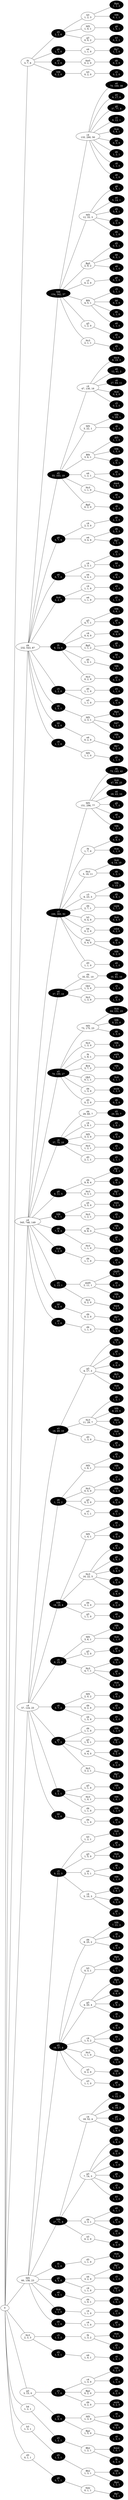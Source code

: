 graph ChessOpenings {
	rankdir="LR";
	1 [label = "f4
3, 7, 6"]; 
	2 [label = "d5
2, 2, 6", style = filled, fillcolor = black, fontcolor = white]; 
	3 [label = "b3
1, 2, 3"]; 
	4 [label = "Bg4
1, 1, 2", style = filled, fillcolor = black, fontcolor = white]; 
	204 [label = "d4
232, 543, 87"]; 
	205 [label = "Nf6
154, 342, 57", style = filled, fillcolor = black, fontcolor = white]; 
	206 [label = "c4
133, 290, 50"]; 
	207 [label = "e6
70, 169, 38", style = filled, fillcolor = black, fontcolor = white]; 
	467 [label = "e4
345, 746, 149"]; 
	468 [label = "c5
166, 360, 92", style = filled, fillcolor = black, fontcolor = white]; 
	469 [label = "Nf3
151, 296, 77"]; 
	470 [label = "d6
73, 143, 42", style = filled, fillcolor = black, fontcolor = white]; 
	613 [label = "Nc6
47, 99, 25", style = filled, fillcolor = black, fontcolor = white]; 
	803 [label = "d5
55, 163, 19", style = filled, fillcolor = black, fontcolor = white]; 
	804 [label = "c4
47, 130, 16"]; 
	805 [label = "dxc4
8, 19, 3", style = filled, fillcolor = black, fontcolor = white]; 
	1039 [label = "e6
12, 41, 2", style = filled, fillcolor = black, fontcolor = white]; 
	1192 [label = "e5
9, 17, 0", style = filled, fillcolor = black, fontcolor = white]; 
	1426 [label = "c6
27, 64, 11", style = filled, fillcolor = black, fontcolor = white]; 
	1955 [label = "e6
37, 67, 10", style = filled, fillcolor = black, fontcolor = white]; 
	1956 [label = "d4
35, 61, 10"]; 
	1957 [label = "d5
35, 61, 10", style = filled, fillcolor = black, fontcolor = white]; 
	2153 [label = "e5
79, 199, 27", style = filled, fillcolor = black, fontcolor = white]; 
	2154 [label = "Nf3
73, 175, 23"]; 
	2155 [label = "Nc6
64, 151, 23", style = filled, fillcolor = black, fontcolor = white]; 
	2450 [label = "c4
57, 124, 25"]; 
	2451 [label = "e5
18, 49, 10", style = filled, fillcolor = black, fontcolor = white]; 
	2452 [label = "g3
6, 17, 3"]; 
	2453 [label = "Nf6
3, 7, 2", style = filled, fillcolor = black, fontcolor = white]; 
	2729 [label = "g6
37, 77, 9", style = filled, fillcolor = black, fontcolor = white]; 
	2905 [label = "f4
1, 7, 0"]; 
	2906 [label = "d5
0, 6, 0", style = filled, fillcolor = black, fontcolor = white]; 
	3574 [label = "Nf3
60, 156, 23"]; 
	3575 [label = "c5
9, 22, 5", style = filled, fillcolor = black, fontcolor = white]; 
	3576 [label = "b3
1, 2, 1"]; 
	3577 [label = "Nc6
1, 2, 1", style = filled, fillcolor = black, fontcolor = white]; 
	3879 [label = "c6
37, 75, 10", style = filled, fillcolor = black, fontcolor = white]; 
	3880 [label = "d4
29, 60, 7"]; 
	3881 [label = "d5
29, 60, 7", style = filled, fillcolor = black, fontcolor = white]; 
	4783 [label = "d5
16, 57, 9", style = filled, fillcolor = black, fontcolor = white]; 
	4784 [label = "d4
9, 25, 2"]; 
	4785 [label = "Nf6
7, 21, 2", style = filled, fillcolor = black, fontcolor = white]; 
	5904 [label = "e6
28, 43, 10", style = filled, fillcolor = black, fontcolor = white]; 
	6354 [label = "c4
2, 9, 1"]; 
	6355 [label = "d5
2, 9, 1", style = filled, fillcolor = black, fontcolor = white]; 
	6518 [label = "Nf6
27, 71, 8", style = filled, fillcolor = black, fontcolor = white]; 
	6519 [label = "c4
18, 52, 4"]; 
	6520 [label = "c5
4, 12, 2", style = filled, fillcolor = black, fontcolor = white]; 
	6670 [label = "g6
5, 7, 4", style = filled, fillcolor = black, fontcolor = white]; 
	6671 [label = "c4
2, 3, 0"]; 
	6672 [label = "d6
2, 2, 0", style = filled, fillcolor = black, fontcolor = white]; 
	7122 [label = "Nc3
2, 3, 3"]; 
	7123 [label = "c5
1, 3, 2", style = filled, fillcolor = black, fontcolor = white]; 
	7124 [label = "f4
1, 3, 2"]; 
	7125 [label = "Nc6
0, 1, 1", style = filled, fillcolor = black, fontcolor = white]; 
	8046 [label = "Nc3
1, 3, 0"]; 
	8047 [label = "Nf6
1, 3, 0", style = filled, fillcolor = black, fontcolor = white]; 
	8404 [label = "e6
5, 7, 2", style = filled, fillcolor = black, fontcolor = white]; 
	8405 [label = "c4
2, 3, 1"]; 
	8406 [label = "d5
1, 2, 1", style = filled, fillcolor = black, fontcolor = white]; 
	9749 [label = "Nf3
12, 33, 3"]; 
	9750 [label = "g6
1, 8, 1", style = filled, fillcolor = black, fontcolor = white]; 
	11040 [label = "Nf3
3, 22, 1"]; 
	11041 [label = "Nf6
3, 20, 1", style = filled, fillcolor = black, fontcolor = white]; 
	12015 [label = "Nf6
8, 21, 0", style = filled, fillcolor = black, fontcolor = white]; 
	12930 [label = "Qe2
1, 3, 0"]; 
	12931 [label = "c5
1, 3, 0", style = filled, fillcolor = black, fontcolor = white]; 
	14052 [label = "f4
1, 8, 1"]; 
	14053 [label = "exf4
1, 8, 1", style = filled, fillcolor = black, fontcolor = white]; 
	15983 [label = "g6
2, 1, 1", style = filled, fillcolor = black, fontcolor = white]; 
	16576 [label = "Nc3
5, 16, 11"]; 
	16577 [label = "Nc6
4, 14, 10", style = filled, fillcolor = black, fontcolor = white]; 
	18190 [label = "Nf6
0, 1, 1", style = filled, fillcolor = black, fontcolor = white]; 
	19812 [label = "Nf3
1, 0, 1"]; 
	19813 [label = "g6
1, 0, 1", style = filled, fillcolor = black, fontcolor = white]; 
	20368 [label = "c3
6, 23, 3"]; 
	20369 [label = "Nf6
3, 15, 2", style = filled, fillcolor = black, fontcolor = white]; 
	20852 [label = "Nc6
0, 4, 0", style = filled, fillcolor = black, fontcolor = white]; 
	21928 [label = "g3
0, 0, 2"]; 
	21929 [label = "h5
0, 0, 2", style = filled, fillcolor = black, fontcolor = white]; 
	22731 [label = "g3
7, 14, 3"]; 
	22732 [label = "d5
2, 4, 2", style = filled, fillcolor = black, fontcolor = white]; 
	22786 [label = "e6
1, 14, 2", style = filled, fillcolor = black, fontcolor = white]; 
	22787 [label = "Nf3
1, 6, 1"]; 
	22788 [label = "d5
0, 5, 1", style = filled, fillcolor = black, fontcolor = white]; 
	24257 [label = "e4
3, 4, 4"]; 
	24258 [label = "d6
2, 3, 3", style = filled, fillcolor = black, fontcolor = white]; 
	27496 [label = "c5
9, 12, 1", style = filled, fillcolor = black, fontcolor = white]; 
	27728 [label = "g3
1, 5, 0"]; 
	27729 [label = "g6
1, 3, 0", style = filled, fillcolor = black, fontcolor = white]; 
	29410 [label = "g3
3, 15, 0"]; 
	29411 [label = "e5
1, 7, 0", style = filled, fillcolor = black, fontcolor = white]; 
	29412 [label = "c4
1, 3, 0"]; 
	29413 [label = "Nf6
0, 2, 0", style = filled, fillcolor = black, fontcolor = white]; 
	31373 [label = "Bg5
2, 9, 2"]; 
	31374 [label = "d5
0, 5, 1", style = filled, fillcolor = black, fontcolor = white]; 
	31737 [label = "b3
0, 3, 1"]; 
	31738 [label = "Bg4
0, 2, 0", style = filled, fillcolor = black, fontcolor = white]; 
	32049 [label = "g3
4, 20, 4"]; 
	32050 [label = "Bg4
2, 3, 1", style = filled, fillcolor = black, fontcolor = white]; 
	32909 [label = "Nf3
3, 3, 0"]; 
	32910 [label = "d5
3, 3, 0", style = filled, fillcolor = black, fontcolor = white]; 
	34264 [label = "d5
2, 8, 0", style = filled, fillcolor = black, fontcolor = white]; 
	34265 [label = "Nf3
1, 3, 0"]; 
	34266 [label = "c6
1, 1, 0", style = filled, fillcolor = black, fontcolor = white]; 
	35086 [label = "Nf6
18, 29, 6", style = filled, fillcolor = black, fontcolor = white]; 
	35087 [label = "Nf3
1, 4, 1"]; 
	35088 [label = "e6
1, 2, 1", style = filled, fillcolor = black, fontcolor = white]; 
	35326 [label = "e4
2, 5, 1"]; 
	35327 [label = "d6
1, 4, 1", style = filled, fillcolor = black, fontcolor = white]; 
	36186 [label = "e6
6, 18, 2", style = filled, fillcolor = black, fontcolor = white]; 
	36759 [label = "g6
9, 11, 5", style = filled, fillcolor = black, fontcolor = white]; 
	36760 [label = "d4
9, 8, 4"]; 
	36761 [label = "Bg7
7, 8, 2", style = filled, fillcolor = black, fontcolor = white]; 
	36966 [label = "g6
7, 13, 0", style = filled, fillcolor = black, fontcolor = white]; 
	37379 [label = "Nc3
16, 22, 5"]; 
	37380 [label = "e5
4, 6, 2", style = filled, fillcolor = black, fontcolor = white]; 
	38569 [label = "Nc3
11, 29, 7"]; 
	38570 [label = "d6
1, 2, 1", style = filled, fillcolor = black, fontcolor = white]; 
	39307 [label = "d4
2, 7, 1"]; 
	39308 [label = "cxd4
2, 7, 1", style = filled, fillcolor = black, fontcolor = white]; 
	40466 [label = "g6
5, 6, 3", style = filled, fillcolor = black, fontcolor = white]; 
	40839 [label = "Nf6
8, 25, 6", style = filled, fillcolor = black, fontcolor = white]; 
	41057 [label = "Nf6
6, 7, 1", style = filled, fillcolor = black, fontcolor = white]; 
	41058 [label = "e5
5, 5, 0"]; 
	41059 [label = "Nd5
5, 5, 0", style = filled, fillcolor = black, fontcolor = white]; 
	42845 [label = "Nc3
1, 3, 0"]; 
	42846 [label = "d5
1, 3, 0", style = filled, fillcolor = black, fontcolor = white]; 
	44164 [label = "b4
1, 2, 1"]; 
	44165 [label = "e5
1, 2, 1", style = filled, fillcolor = black, fontcolor = white]; 
	44166 [label = "Bb2
1, 2, 1"]; 
	44167 [label = "Bxb4
1, 0, 1", style = filled, fillcolor = black, fontcolor = white]; 
	45198 [label = "Nc6
5, 8, 1", style = filled, fillcolor = black, fontcolor = white]; 
	45619 [label = "c5
8, 15, 2", style = filled, fillcolor = black, fontcolor = white]; 
	45620 [label = "Nf3
3, 6, 1"]; 
	45621 [label = "Nf6
2, 5, 1", style = filled, fillcolor = black, fontcolor = white]; 
	47368 [label = "c3
0, 2, 0"]; 
	47369 [label = "g6
0, 2, 0", style = filled, fillcolor = black, fontcolor = white]; 
	47685 [label = "e6
5, 14, 1", style = filled, fillcolor = black, fontcolor = white]; 
	47866 [label = "Bb4
1, 1, 0", style = filled, fillcolor = black, fontcolor = white]; 
	48400 [label = "c6
3, 7, 2", style = filled, fillcolor = black, fontcolor = white]; 
	48401 [label = "Nf3
2, 0, 2"]; 
	48402 [label = "d5
2, 0, 2", style = filled, fillcolor = black, fontcolor = white]; 
	48577 [label = "d6
7, 9, 3", style = filled, fillcolor = black, fontcolor = white]; 
	48578 [label = "d4
6, 8, 3"]; 
	48579 [label = "Nf6
5, 8, 2", style = filled, fillcolor = black, fontcolor = white]; 
	48740 [label = "g3
1, 2, 0"]; 
	48741 [label = "g6
1, 2, 0", style = filled, fillcolor = black, fontcolor = white]; 
	49094 [label = "b6
0, 2, 0", style = filled, fillcolor = black, fontcolor = white]; 
	51199 [label = "b6
1, 9, 0", style = filled, fillcolor = black, fontcolor = white]; 
	52709 [label = "c5
3, 4, 0", style = filled, fillcolor = black, fontcolor = white]; 
	53112 [label = "Nc3
4, 7, 1"]; 
	53113 [label = "Nf6
2, 3, 1", style = filled, fillcolor = black, fontcolor = white]; 
	54922 [label = "g6
1, 3, 0", style = filled, fillcolor = black, fontcolor = white]; 
	55918 [label = "d4
0, 2, 0"]; 
	55919 [label = "d5
0, 2, 0", style = filled, fillcolor = black, fontcolor = white]; 
	56623 [label = "b6
1, 1, 0", style = filled, fillcolor = black, fontcolor = white]; 
	56935 [label = "d6
2, 0, 2", style = filled, fillcolor = black, fontcolor = white]; 
	57284 [label = "Nc6
2, 2, 0", style = filled, fillcolor = black, fontcolor = white]; 
	57285 [label = "c4
1, 1, 0"]; 
	57286 [label = "e5
1, 1, 0", style = filled, fillcolor = black, fontcolor = white]; 
	57852 [label = "Bf4
4, 5, 1"]; 
	57853 [label = "c5
2, 1, 1", style = filled, fillcolor = black, fontcolor = white]; 
	58035 [label = "b6
0, 3, 1", style = filled, fillcolor = black, fontcolor = white]; 
	58247 [label = "Bc4
3, 7, 2"]; 
	58248 [label = "Nf6
3, 7, 2", style = filled, fillcolor = black, fontcolor = white]; 
	58788 [label = "b6
0, 2, 0", style = filled, fillcolor = black, fontcolor = white]; 
	59225 [label = "d6
1, 1, 0", style = filled, fillcolor = black, fontcolor = white]; 
	61099 [label = "e4
3, 4, 1"]; 
	61100 [label = "d5
3, 4, 1", style = filled, fillcolor = black, fontcolor = white]; 
	66968 [label = "Nc3
1, 2, 1"]; 
	66969 [label = "d5
1, 2, 1", style = filled, fillcolor = black, fontcolor = white]; 
	69350 [label = "Nc6
1, 2, 0", style = filled, fillcolor = black, fontcolor = white]; 
	69351 [label = "d4
1, 1, 0"]; 
	69352 [label = "d5
1, 1, 0", style = filled, fillcolor = black, fontcolor = white]; 
	70486 [label = "c6
0, 2, 0", style = filled, fillcolor = black, fontcolor = white]; 
	71086 [label = "f5
6, 14, 4", style = filled, fillcolor = black, fontcolor = white]; 
	71087 [label = "g3
4, 7, 1"]; 
	71088 [label = "Nf6
3, 6, 1", style = filled, fillcolor = black, fontcolor = white]; 
	72975 [label = "Bg7
1, 1, 1", style = filled, fillcolor = black, fontcolor = white]; 
	74516 [label = "Nc3
0, 3, 1"]; 
	74517 [label = "Bg7
0, 3, 1", style = filled, fillcolor = black, fontcolor = white]; 
	77035 [label = "d5
1, 0, 1", style = filled, fillcolor = black, fontcolor = white]; 
	77036 [label = "e4
1, 0, 1"]; 
	77037 [label = "c6
1, 0, 1", style = filled, fillcolor = black, fontcolor = white]; 
	80414 [label = "c4
5, 10, 3"]; 
	80415 [label = "Nc6
2, 6, 2", style = filled, fillcolor = black, fontcolor = white]; 
	80717 [label = "g6
1, 0, 1", style = filled, fillcolor = black, fontcolor = white]; 
	83159 [label = "h3
0, 4, 0"]; 
	83160 [label = "Nc6
0, 4, 0", style = filled, fillcolor = black, fontcolor = white]; 
	83382 [label = "Nc6
1, 1, 0", style = filled, fillcolor = black, fontcolor = white]; 
	84067 [label = "d5
1, 2, 1", style = filled, fillcolor = black, fontcolor = white]; 
	89258 [label = "d5
3, 8, 1", style = filled, fillcolor = black, fontcolor = white]; 
	89765 [label = "Bf4
3, 6, 1"]; 
	89766 [label = "Bf5
1, 1, 0", style = filled, fillcolor = black, fontcolor = white]; 
	91358 [label = "c6
0, 2, 0", style = filled, fillcolor = black, fontcolor = white]; 
	91518 [label = "g6
1, 7, 0", style = filled, fillcolor = black, fontcolor = white]; 
	107833 [label = "Bg2
1, 5, 0"]; 
	107834 [label = "c6
1, 5, 0", style = filled, fillcolor = black, fontcolor = white]; 
	109382 [label = "d4
2, 3, 1"]; 
	109383 [label = "e6
0, 1, 1", style = filled, fillcolor = black, fontcolor = white]; 
	109657 [label = "d5
2, 13, 1", style = filled, fillcolor = black, fontcolor = white]; 
	109658 [label = "exd5
2, 11, 1"]; 
	109659 [label = "Qxd5
2, 7, 1", style = filled, fillcolor = black, fontcolor = white]; 
	111838 [label = "c6
0, 6, 0", style = filled, fillcolor = black, fontcolor = white]; 
	116735 [label = "d3
2, 1, 1"]; 
	116736 [label = "d5
2, 1, 1", style = filled, fillcolor = black, fontcolor = white]; 
	116922 [label = "g6
5, 7, 2", style = filled, fillcolor = black, fontcolor = white]; 
	116923 [label = "d4
1, 1, 0"]; 
	116924 [label = "Nf6
1, 1, 0", style = filled, fillcolor = black, fontcolor = white]; 
	117729 [label = "b6
0, 3, 0", style = filled, fillcolor = black, fontcolor = white]; 
	117859 [label = "e6
2, 1, 0", style = filled, fillcolor = black, fontcolor = white]; 
	118480 [label = "c4
1, 5, 2"]; 
	118481 [label = "c6
0, 2, 0", style = filled, fillcolor = black, fontcolor = white]; 
	118951 [label = "c4
0, 4, 0"]; 
	118952 [label = "Nf6
0, 4, 0", style = filled, fillcolor = black, fontcolor = white]; 
	120074 [label = "d6
1, 2, 1", style = filled, fillcolor = black, fontcolor = white]; 
	121732 [label = "Nc6
1, 1, 0", style = filled, fillcolor = black, fontcolor = white]; 
	122281 [label = "Nf6
3, 3, 0", style = filled, fillcolor = black, fontcolor = white]; 
	123602 [label = "b3
1, 3, 1"]; 
	123603 [label = "d5
1, 3, 1", style = filled, fillcolor = black, fontcolor = white]; 
	123604 [label = "Bb2
1, 3, 1"]; 
	123605 [label = "Nf6
0, 2, 0", style = filled, fillcolor = black, fontcolor = white]; 
	124056 [label = "g3
1, 0, 1"]; 
	124057 [label = "Bg7
1, 0, 1", style = filled, fillcolor = black, fontcolor = white]; 
	125471 [label = "Nf6
1, 5, 0", style = filled, fillcolor = black, fontcolor = white]; 
	128131 [label = "Nc3
1, 1, 0"]; 
	128132 [label = "Nf6
1, 1, 0", style = filled, fillcolor = black, fontcolor = white]; 
	128368 [label = "g3
1, 2, 0"]; 
	128369 [label = "d5
1, 1, 0", style = filled, fillcolor = black, fontcolor = white]; 
	130455 [label = "d4
1, 1, 2", style = filled, fillcolor = black, fontcolor = white]; 
	130668 [label = "Qh5
0, 1, 1"]; 
	130669 [label = "Nc6
0, 1, 1", style = filled, fillcolor = black, fontcolor = white]; 
	131664 [label = "Bg5
1, 1, 2"]; 
	131665 [label = "g6
1, 0, 1", style = filled, fillcolor = black, fontcolor = white]; 
	131833 [label = "f5
1, 1, 0", style = filled, fillcolor = black, fontcolor = white]; 
	131834 [label = "d3
1, 1, 0"]; 
	131835 [label = "Nc6
1, 1, 0", style = filled, fillcolor = black, fontcolor = white]; 
	132330 [label = "d3
0, 1, 1"]; 
	132331 [label = "g6
0, 1, 1", style = filled, fillcolor = black, fontcolor = white]; 
	132332 [label = "Nd2
0, 1, 1"]; 
	132333 [label = "Bg7
0, 1, 1", style = filled, fillcolor = black, fontcolor = white]; 
	132665 [label = "c5
1, 0, 1", style = filled, fillcolor = black, fontcolor = white]; 
	133184 [label = "d3
1, 3, 0"]; 
	133185 [label = "g6
1, 3, 0", style = filled, fillcolor = black, fontcolor = white]; 
	134856 [label = "c6
1, 1, 0", style = filled, fillcolor = black, fontcolor = white]; 
	135428 [label = "d5
1, 0, 1"]; 
	135429 [label = "Nf6
1, 0, 1", style = filled, fillcolor = black, fontcolor = white]; 
	136056 [label = "d4
1, 3, 0"]; 
	136057 [label = "exd4
1, 3, 0", style = filled, fillcolor = black, fontcolor = white]; 
	137649 [label = "e6
1, 1, 0", style = filled, fillcolor = black, fontcolor = white]; 
	137873 [label = "Nc3
1, 2, 1"]; 
	137874 [label = "d5
1, 2, 1", style = filled, fillcolor = black, fontcolor = white]; 
	138107 [label = "c6
0, 2, 0", style = filled, fillcolor = black, fontcolor = white]; 
	138694 [label = "e4
1, 2, 1"]; 
	138695 [label = "e6
0, 2, 0", style = filled, fillcolor = black, fontcolor = white]; 
	139006 [label = "Nf6
1, 1, 0", style = filled, fillcolor = black, fontcolor = white]; 
	140729 [label = "a3
0, 2, 0"]; 
	140730 [label = "Nf6
0, 2, 0", style = filled, fillcolor = black, fontcolor = white]; 
	141867 [label = "Bc5
0, 2, 0", style = filled, fillcolor = black, fontcolor = white]; 
	142540 [label = "c5
0, 1, 1", style = filled, fillcolor = black, fontcolor = white]; 
	143652 [label = "a6
1, 1, 0", style = filled, fillcolor = black, fontcolor = white]; 
	143878 [label = "Nf6
0, 2, 0", style = filled, fillcolor = black, fontcolor = white]; 
	144156 [label = "c5
2, 2, 0", style = filled, fillcolor = black, fontcolor = white]; 
	144157 [label = "d5
1, 1, 0"]; 
	144158 [label = "e5
1, 1, 0", style = filled, fillcolor = black, fontcolor = white]; 
	148142 [label = "d5
2, 2, 0", style = filled, fillcolor = black, fontcolor = white]; 
	148770 [label = "e6
1, 1, 0", style = filled, fillcolor = black, fontcolor = white]; 
	148963 [label = "g6
2, 3, 1", style = filled, fillcolor = black, fontcolor = white]; 
	149159 [label = "e4
1, 1, 0"]; 
	149160 [label = "d5
1, 1, 0", style = filled, fillcolor = black, fontcolor = white]; 
	152342 [label = "d6
2, 3, 1", style = filled, fillcolor = black, fontcolor = white]; 
	152343 [label = "Nf3
2, 3, 1"]; 
	152344 [label = "Bg4
0, 1, 1", style = filled, fillcolor = black, fontcolor = white]; 
	152842 [label = "Nf6
0, 6, 0", style = filled, fillcolor = black, fontcolor = white]; 
	153358 [label = "d4
0, 2, 0"]; 
	153359 [label = "e6
0, 2, 0", style = filled, fillcolor = black, fontcolor = white]; 
	153854 [label = "g6
1, 1, 0", style = filled, fillcolor = black, fontcolor = white]; 
	154007 [label = "Nc3
1, 1, 0"]; 
	154008 [label = "e5
1, 1, 0", style = filled, fillcolor = black, fontcolor = white]; 
	154265 [label = "b6
0, 2, 0", style = filled, fillcolor = black, fontcolor = white]; 
	154266 [label = "d4
0, 2, 0"]; 
	154267 [label = "Bb7
0, 2, 0", style = filled, fillcolor = black, fontcolor = white]; 
	155662 [label = "e4
0, 4, 0"]; 
	155663 [label = "Bg7
0, 2, 0", style = filled, fillcolor = black, fontcolor = white]; 
	158151 [label = "g6
1, 1, 0", style = filled, fillcolor = black, fontcolor = white]; 
	158152 [label = "e4
1, 1, 0"]; 
	158153 [label = "Bg7
1, 1, 0", style = filled, fillcolor = black, fontcolor = white]; 
	160428 [label = "d5
3, 8, 1", style = filled, fillcolor = black, fontcolor = white]; 
	161189 [label = "Nf6
1, 3, 0", style = filled, fillcolor = black, fontcolor = white]; 
	161828 [label = "Bg2
0, 2, 0"]; 
	161829 [label = "d5
0, 2, 0", style = filled, fillcolor = black, fontcolor = white]; 
	163918 [label = "d6
1, 2, 1", style = filled, fillcolor = black, fontcolor = white]; 
	164170 [label = "Nc6
1, 1, 0", style = filled, fillcolor = black, fontcolor = white]; 
	166621 [label = "Nc3
1, 1, 0"]; 
	166622 [label = "e6
1, 1, 0", style = filled, fillcolor = black, fontcolor = white]; 
	167371 [label = "Nc3
0, 5, 0"]; 
	167372 [label = "c5
0, 2, 0", style = filled, fillcolor = black, fontcolor = white]; 
	168046 [label = "g6
1, 9, 2", style = filled, fillcolor = black, fontcolor = white]; 
	168186 [label = "c5
2, 2, 0", style = filled, fillcolor = black, fontcolor = white]; 
	169842 [label = "d6
1, 3, 0", style = filled, fillcolor = black, fontcolor = white]; 
	170558 [label = "f5
3, 2, 1", style = filled, fillcolor = black, fontcolor = white]; 
	170559 [label = "g3
1, 1, 0"]; 
	170560 [label = "Nf6
1, 1, 0", style = filled, fillcolor = black, fontcolor = white]; 
	175737 [label = "e5
0, 2, 0", style = filled, fillcolor = black, fontcolor = white]; 
	175738 [label = "fxe5
0, 2, 0"]; 
	175739 [label = "d6
0, 2, 0", style = filled, fillcolor = black, fontcolor = white]; 
	176028 [label = "b4
0, 2, 0"]; 
	176029 [label = "cxb4
0, 2, 0", style = filled, fillcolor = black, fontcolor = white]; 
	177914 [label = "dxe4
1, 0, 1", style = filled, fillcolor = black, fontcolor = white]; 
	179445 [label = "g6
4, 3, 0", style = filled, fillcolor = black, fontcolor = white]; 
	179446 [label = "e4
3, 2, 0"]; 
	179447 [label = "Bg7
2, 1, 0", style = filled, fillcolor = black, fontcolor = white]; 
	181135 [label = "Nc3
3, 2, 1"]; 
	181136 [label = "Bg7
3, 2, 1", style = filled, fillcolor = black, fontcolor = white]; 
	181660 [label = "e6
0, 2, 0", style = filled, fillcolor = black, fontcolor = white]; 
	182213 [label = "d3
0, 2, 0"]; 
	182214 [label = "d6
0, 2, 0", style = filled, fillcolor = black, fontcolor = white]; 
	182601 [label = "g6
0, 1, 1", style = filled, fillcolor = black, fontcolor = white]; 
	185023 [label = "Nd7
1, 1, 0", style = filled, fillcolor = black, fontcolor = white]; 
	185927 [label = "e6
2, 4, 0", style = filled, fillcolor = black, fontcolor = white]; 
	187041 [label = "Nc3
1, 0, 1"]; 
	187042 [label = "Nf6
1, 0, 1", style = filled, fillcolor = black, fontcolor = white]; 
	188231 [label = "b6
0, 2, 0", style = filled, fillcolor = black, fontcolor = white]; 
	188232 [label = "e4
0, 2, 0"]; 
	188233 [label = "Bb7
0, 2, 0", style = filled, fillcolor = black, fontcolor = white]; 
	188880 [label = "c6
1, 2, 1", style = filled, fillcolor = black, fontcolor = white]; 
	191771 [label = "Ne2
0, 4, 0"]; 
	191772 [label = "d6
0, 2, 0", style = filled, fillcolor = black, fontcolor = white]; 
	192532 [label = "Nf6
0, 2, 0", style = filled, fillcolor = black, fontcolor = white]; 
	193493 [label = "e4
1, 5, 0"]; 
	193494 [label = "d5
1, 5, 0", style = filled, fillcolor = black, fontcolor = white]; 
	195804 [label = "f6
0, 2, 0", style = filled, fillcolor = black, fontcolor = white]; 
	196085 [label = "Bg4
1, 1, 1", style = filled, fillcolor = black, fontcolor = white]; 
	196255 [label = "Nf6
0, 2, 0", style = filled, fillcolor = black, fontcolor = white]; 
	197355 [label = "a6
1, 1, 0", style = filled, fillcolor = black, fontcolor = white]; 
	197356 [label = "d4
1, 1, 0"]; 
	197357 [label = "e6
1, 1, 0", style = filled, fillcolor = black, fontcolor = white]; 
	197723 [label = "b6
1, 1, 0", style = filled, fillcolor = black, fontcolor = white]; 
	197724 [label = "d4
1, 1, 0"]; 
	197725 [label = "e6
1, 1, 0", style = filled, fillcolor = black, fontcolor = white]; 
	198171 [label = "c5
1, 3, 0", style = filled, fillcolor = black, fontcolor = white]; 
	202038 [label = "Nc3
0, 2, 0"]; 
	202039 [label = "dxe4
0, 2, 0", style = filled, fillcolor = black, fontcolor = white]; 
	204347 [label = "Nf6
0, 2, 0", style = filled, fillcolor = black, fontcolor = white]; 
	205097 [label = "c6
1, 1, 0", style = filled, fillcolor = black, fontcolor = white]; 
	207033 [label = "Nc6
1, 1, 0", style = filled, fillcolor = black, fontcolor = white]; 
	207848 [label = "Nc6
1, 1, 0", style = filled, fillcolor = black, fontcolor = white]; 
	209080 [label = "g3
0, 2, 0"]; 
	209081 [label = "d5
0, 2, 0", style = filled, fillcolor = black, fontcolor = white]; 
	212327 [label = "d4
1, 1, 0"]; 
	212328 [label = "Nf6
1, 1, 0", style = filled, fillcolor = black, fontcolor = white]; 
	215302 [label = "e6
1, 0, 1", style = filled, fillcolor = black, fontcolor = white]; 
	215303 [label = "d4
1, 0, 1"]; 
	215304 [label = "Nf6
1, 0, 1", style = filled, fillcolor = black, fontcolor = white]; 
	215445 [label = "Nc6
1, 1, 0", style = filled, fillcolor = black, fontcolor = white]; 
	215446 [label = "c4
1, 1, 0"]; 
	215447 [label = "e5
1, 1, 0", style = filled, fillcolor = black, fontcolor = white]; 
	218792 [label = "c5
1, 1, 0", style = filled, fillcolor = black, fontcolor = white]; 
	220626 [label = "g6
1, 1, 0", style = filled, fillcolor = black, fontcolor = white]; 
	221740 [label = "e6
0, 2, 0", style = filled, fillcolor = black, fontcolor = white]; 
	222350 [label = "d6
1, 1, 0", style = filled, fillcolor = black, fontcolor = white]; 
	223407 [label = "b5
1, 1, 0", style = filled, fillcolor = black, fontcolor = white]; 
	226079 [label = "Nf6
1, 1, 0", style = filled, fillcolor = black, fontcolor = white]; 
	227075 [label = "Nc6
0, 2, 0", style = filled, fillcolor = black, fontcolor = white]; 
	228599 [label = "Nc3
2, 1, 1"]; 
	228600 [label = "d5
2, 1, 1", style = filled, fillcolor = black, fontcolor = white]; 
	229606 [label = "g3
1, 1, 0"]; 
	229607 [label = "e6
1, 1, 0", style = filled, fillcolor = black, fontcolor = white]; 
	239862 [label = "d6
1, 1, 0", style = filled, fillcolor = black, fontcolor = white]; 
	241923 [label = "c5
0, 2, 0", style = filled, fillcolor = black, fontcolor = white]; 
	244150 [label = "h6
0, 1, 1", style = filled, fillcolor = black, fontcolor = white]; 
	244375 [label = "e3
0, 2, 0"]; 
	244376 [label = "e6
0, 2, 0", style = filled, fillcolor = black, fontcolor = white]; 
	247412 [label = "e6
2, 2, 0", style = filled, fillcolor = black, fontcolor = white]; 
	249518 [label = "d6
1, 1, 0", style = filled, fillcolor = black, fontcolor = white]; 
	249519 [label = "c4
1, 1, 0"]; 
	249520 [label = "g6
1, 1, 0", style = filled, fillcolor = black, fontcolor = white]; 
	250858 [label = "a6
1, 1, 0", style = filled, fillcolor = black, fontcolor = white]; 
	251793 [label = "e3
1, 1, 0"]; 
	251794 [label = "e6
1, 1, 0", style = filled, fillcolor = black, fontcolor = white]; 
	252064 [label = "d4
0, 2, 0"]; 
	252065 [label = "exd4
0, 2, 0", style = filled, fillcolor = black, fontcolor = white]; 
	252609 [label = "Bg5
0, 2, 0"]; 
	252610 [label = "c6
0, 2, 0", style = filled, fillcolor = black, fontcolor = white]; 
	252910 [label = "c6
1, 1, 0", style = filled, fillcolor = black, fontcolor = white]; 
	252911 [label = "Nf3
1, 1, 0"]; 
	252912 [label = "d5
1, 1, 0", style = filled, fillcolor = black, fontcolor = white]; 
	253316 [label = "Nc3
0, 2, 0"]; 
	253317 [label = "d5
0, 2, 0", style = filled, fillcolor = black, fontcolor = white]; 
	254619 [label = "Nf6
0, 2, 0", style = filled, fillcolor = black, fontcolor = white]; 
	254620 [label = "b3
0, 2, 0"]; 
	254621 [label = "c5
0, 2, 0", style = filled, fillcolor = black, fontcolor = white]; 
	255166 [label = "d3
1, 1, 0"]; 
	255167 [label = "e6
1, 1, 0", style = filled, fillcolor = black, fontcolor = white]; 
	259623 [label = "e3
1, 1, 0"]; 
	259624 [label = "g6
1, 1, 0", style = filled, fillcolor = black, fontcolor = white]; 
	259844 [label = "e5
0, 2, 0", style = filled, fillcolor = black, fontcolor = white]; 
	261251 [label = "c4
1, 1, 0"]; 
	261252 [label = "Bg7
1, 1, 0", style = filled, fillcolor = black, fontcolor = white]; 
	273521 [label = "e3
0, 1, 1"]; 
	273522 [label = "d5
0, 1, 1", style = filled, fillcolor = black, fontcolor = white]; 
	273790 [label = "Nf6
1, 1, 0", style = filled, fillcolor = black, fontcolor = white]; 
	0 -- 1;
	1 -- 2;
	2 -- 3;
	3 -- 4;
	0 -- 204;
	204 -- 205;
	205 -- 206;
	206 -- 207;
	0 -- 467;
	467 -- 468;
	468 -- 469;
	469 -- 470;
	469 -- 613;
	204 -- 803;
	803 -- 804;
	804 -- 805;
	804 -- 1039;
	206 -- 1192;
	804 -- 1426;
	467 -- 1955;
	1955 -- 1956;
	1956 -- 1957;
	467 -- 2153;
	2153 -- 2154;
	2154 -- 2155;
	0 -- 2450;
	2450 -- 2451;
	2451 -- 2452;
	2452 -- 2453;
	206 -- 2729;
	468 -- 2905;
	2905 -- 2906;
	0 -- 3574;
	3574 -- 3575;
	3575 -- 3576;
	3576 -- 3577;
	467 -- 3879;
	3879 -- 3880;
	3880 -- 3881;
	3574 -- 4783;
	4783 -- 4784;
	4784 -- 4785;
	469 -- 5904;
	3879 -- 6354;
	6354 -- 6355;
	3574 -- 6518;
	6518 -- 6519;
	6519 -- 6520;
	204 -- 6670;
	6670 -- 6671;
	6671 -- 6672;
	0 -- 7122;
	7122 -- 7123;
	7123 -- 7124;
	7124 -- 7125;
	2153 -- 8046;
	8046 -- 8047;
	204 -- 8404;
	8404 -- 8405;
	8405 -- 8406;
	205 -- 9749;
	9749 -- 9750;
	803 -- 11040;
	11040 -- 11041;
	2154 -- 12015;
	1955 -- 12930;
	12930 -- 12931;
	2153 -- 14052;
	14052 -- 14053;
	2452 -- 15983;
	468 -- 16576;
	16576 -- 16577;
	3 -- 18190;
	2 -- 19812;
	19812 -- 19813;
	468 -- 20368;
	20368 -- 20369;
	804 -- 20852;
	2 -- 21928;
	21928 -- 21929;
	6518 -- 22731;
	22731 -- 22732;
	2450 -- 22786;
	22786 -- 22787;
	22787 -- 22788;
	6670 -- 24257;
	24257 -- 24258;
	206 -- 27496;
	3575 -- 27728;
	27728 -- 27729;
	0 -- 29410;
	29410 -- 29411;
	29411 -- 29412;
	29412 -- 29413;
	205 -- 31373;
	31373 -- 31374;
	4783 -- 31737;
	31737 -- 31738;
	4783 -- 32049;
	32049 -- 32050;
	3879 -- 32909;
	32909 -- 32910;
	29410 -- 34264;
	34264 -- 34265;
	34265 -- 34266;
	2450 -- 35086;
	35086 -- 35087;
	35087 -- 35088;
	3575 -- 35326;
	35326 -- 35327;
	6519 -- 36186;
	467 -- 36759;
	36759 -- 36760;
	36760 -- 36761;
	6519 -- 36966;
	35086 -- 37379;
	37379 -- 37380;
	2451 -- 38569;
	38569 -- 38570;
	468 -- 39307;
	39307 -- 39308;
	37379 -- 40466;
	38569 -- 40839;
	467 -- 41057;
	41057 -- 41058;
	41058 -- 41059;
	1955 -- 42845;
	42845 -- 42846;
	0 -- 44164;
	44164 -- 44165;
	44165 -- 44166;
	44166 -- 44167;
	206 -- 45198;
	2450 -- 45619;
	45619 -- 45620;
	45620 -- 45621;
	205 -- 47368;
	47368 -- 47369;
	9749 -- 47685;
	38569 -- 47866;
	2450 -- 48400;
	48400 -- 48401;
	48401 -- 48402;
	467 -- 48577;
	48577 -- 48578;
	48578 -- 48579;
	45619 -- 48740;
	48740 -- 48741;
	22731 -- 49094;
	6519 -- 51199;
	37379 -- 52709;
	45619 -- 53112;
	53112 -- 53113;
	53112 -- 54922;
	48400 -- 55918;
	55918 -- 55919;
	8405 -- 56623;
	36760 -- 56935;
	204 -- 57284;
	57284 -- 57285;
	57285 -- 57286;
	205 -- 57852;
	57852 -- 57853;
	31373 -- 58035;
	2153 -- 58247;
	58247 -- 58248;
	57852 -- 58788;
	57852 -- 59225;
	8404 -- 61099;
	61099 -- 61100;
	3879 -- 66968;
	66968 -- 66969;
	467 -- 69350;
	69350 -- 69351;
	69351 -- 69352;
	4784 -- 70486;
	204 -- 71086;
	71086 -- 71087;
	71087 -- 71088;
	24257 -- 72975;
	36759 -- 74516;
	74516 -- 74517;
	7122 -- 77035;
	77035 -- 77036;
	77036 -- 77037;
	3575 -- 80414;
	80414 -- 80415;
	48578 -- 80717;
	468 -- 83159;
	83159 -- 83160;
	2905 -- 83382;
	7124 -- 84067;
	20368 -- 89258;
	803 -- 89765;
	89765 -- 89766;
	11040 -- 91358;
	469 -- 91518;
	34264 -- 107833;
	107833 -- 107834;
	6518 -- 109382;
	109382 -- 109383;
	467 -- 109657;
	109657 -- 109658;
	109658 -- 109659;
	2452 -- 111838;
	3879 -- 116735;
	116735 -- 116736;
	2450 -- 116922;
	116922 -- 116923;
	116923 -- 116924;
	206 -- 117729;
	31373 -- 117859;
	4783 -- 118480;
	118480 -- 118481;
	71086 -- 118951;
	118951 -- 118952;
	16576 -- 120074;
	53112 -- 121732;
	80414 -- 122281;
	0 -- 123602;
	123602 -- 123603;
	123603 -- 123604;
	123604 -- 123605;
	116922 -- 124056;
	124056 -- 124057;
	89765 -- 125471;
	4783 -- 128131;
	128131 -- 128132;
	205 -- 128368;
	128368 -- 128369;
	118480 -- 130455;
	2153 -- 130668;
	130668 -- 130669;
	71086 -- 131664;
	131664 -- 131665;
	3574 -- 131833;
	131833 -- 131834;
	131834 -- 131835;
	0 -- 132330;
	132330 -- 132331;
	132331 -- 132332;
	132332 -- 132333;
	89765 -- 132665;
	2451 -- 133184;
	133184 -- 133185;
	29412 -- 134856;
	71086 -- 135428;
	135428 -- 135429;
	2153 -- 136056;
	136056 -- 136057;
	57852 -- 137649;
	41057 -- 137873;
	137873 -- 137874;
	35087 -- 138107;
	803 -- 138694;
	138694 -- 138695;
	35326 -- 139006;
	4783 -- 140729;
	140729 -- 140730;
	2452 -- 141867;
	31737 -- 142540;
	469 -- 143652;
	34265 -- 143878;
	204 -- 144156;
	144156 -- 144157;
	144157 -- 144158;
	37379 -- 148142;
	22731 -- 148770;
	22731 -- 148963;
	57284 -- 149159;
	149159 -- 149160;
	204 -- 152342;
	152342 -- 152343;
	152343 -- 152344;
	32049 -- 152842;
	35086 -- 153358;
	153358 -- 153359;
	109382 -- 153854;
	48577 -- 154007;
	154007 -- 154008;
	467 -- 154265;
	154265 -- 154266;
	154266 -- 154267;
	116922 -- 155662;
	155662 -- 155663;
	1 -- 158151;
	158151 -- 158152;
	158152 -- 158153;
	9749 -- 160428;
	469 -- 161189;
	29411 -- 161828;
	161828 -- 161829;
	206 -- 163918;
	38569 -- 164170;
	803 -- 166621;
	166621 -- 166622;
	22786 -- 167371;
	167371 -- 167372;
	32049 -- 168046;
	9749 -- 168186;
	2154 -- 169842;
	2450 -- 170558;
	170558 -- 170559;
	170559 -- 170560;
	1 -- 175737;
	175737 -- 175738;
	175738 -- 175739;
	468 -- 176028;
	176028 -- 176029;
	138694 -- 177914;
	3574 -- 179445;
	179445 -- 179446;
	179446 -- 179447;
	116922 -- 181135;
	181135 -- 181136;
	109658 -- 181660;
	2153 -- 182213;
	182213 -- 182214;
	80414 -- 182601;
	152343 -- 185023;
	37379 -- 185927;
	170558 -- 187041;
	187041 -- 187042;
	204 -- 188231;
	188231 -- 188232;
	188232 -- 188233;
	32049 -- 188880;
	468 -- 191771;
	191771 -- 191772;
	109658 -- 192532;
	48400 -- 193493;
	193493 -- 193494;
	44166 -- 195804;
	123604 -- 196085;
	167371 -- 196255;
	467 -- 197355;
	197355 -- 197356;
	197356 -- 197357;
	2450 -- 197723;
	197723 -- 197724;
	197724 -- 197725;
	22731 -- 198171;
	109657 -- 202038;
	202038 -- 202039;
	191771 -- 204347;
	206 -- 205097;
	45620 -- 207033;
	2452 -- 207848;
	22786 -- 209080;
	209080 -- 209081;
	170558 -- 212327;
	212327 -- 212328;
	3574 -- 215302;
	215302 -- 215303;
	215303 -- 215304;
	3574 -- 215445;
	215445 -- 215446;
	215446 -- 215447;
	179446 -- 218792;
	71087 -- 220626;
	118480 -- 221740;
	9749 -- 222350;
	22731 -- 223407;
	152343 -- 226079;
	27728 -- 227075;
	205 -- 228599;
	228599 -- 228600;
	35086 -- 229606;
	229606 -- 229607;
	109382 -- 239862;
	804 -- 241923;
	131664 -- 244150;
	6518 -- 244375;
	244375 -- 244376;
	4784 -- 247412;
	3574 -- 249518;
	249518 -- 249519;
	249519 -- 249520;
	206 -- 250858;
	144156 -- 251793;
	251793 -- 251794;
	29411 -- 252064;
	252064 -- 252065;
	803 -- 252609;
	252609 -- 252610;
	204 -- 252910;
	252910 -- 252911;
	252911 -- 252912;
	71086 -- 253316;
	253316 -- 253317;
	1 -- 254619;
	254619 -- 254620;
	254620 -- 254621;
	468 -- 255166;
	255166 -- 255167;
	4783 -- 259623;
	259623 -- 259624;
	155662 -- 259844;
	179445 -- 261251;
	261251 -- 261252;
	22786 -- 273521;
	273521 -- 273522;
	22787 -- 273790;
}